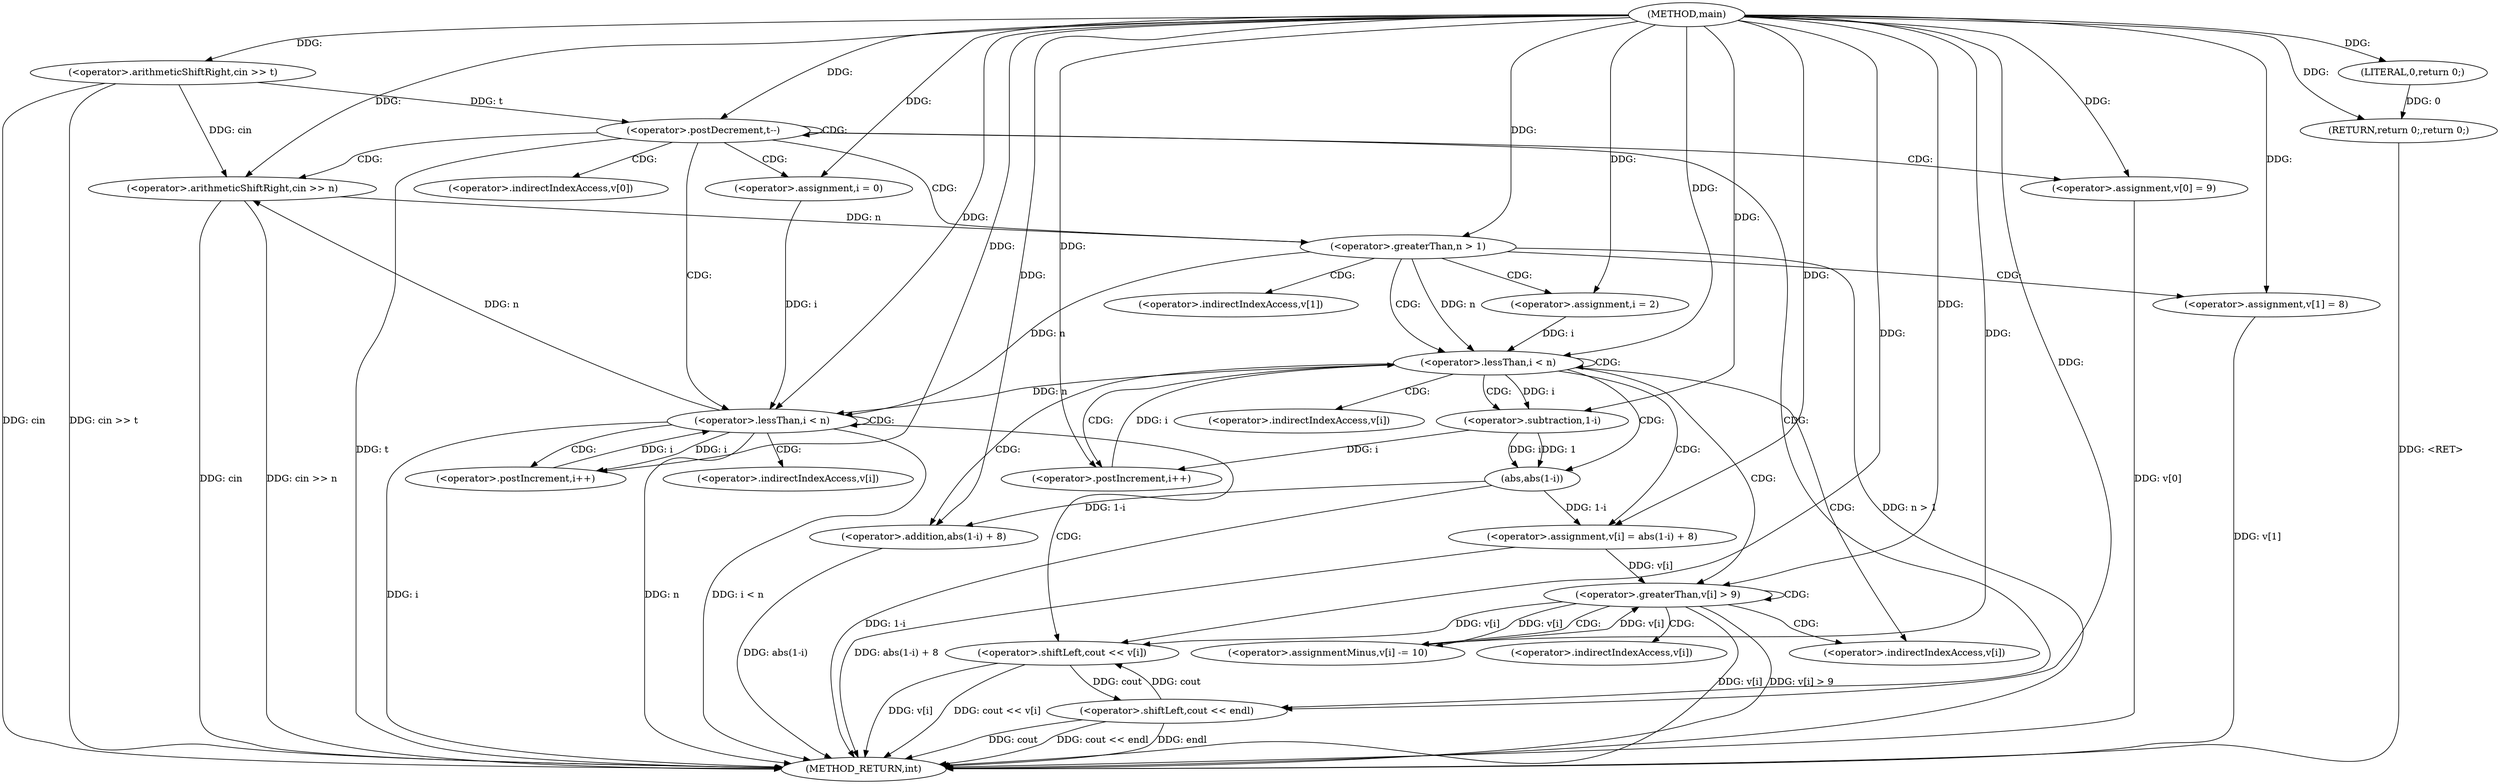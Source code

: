 digraph "main" {  
"1000102" [label = "(METHOD,main)" ]
"1000185" [label = "(METHOD_RETURN,int)" ]
"1000105" [label = "(<operator>.arithmeticShiftRight,cin >> t)" ]
"1000183" [label = "(RETURN,return 0;,return 0;)" ]
"1000109" [label = "(<operator>.postDecrement,t--)" ]
"1000184" [label = "(LITERAL,0,return 0;)" ]
"1000113" [label = "(<operator>.arithmeticShiftRight,cin >> n)" ]
"1000117" [label = "(<operator>.assignment,v[0] = 9)" ]
"1000180" [label = "(<operator>.shiftLeft,cout << endl)" ]
"1000123" [label = "(<operator>.greaterThan,n > 1)" ]
"1000167" [label = "(<operator>.assignment,i = 0)" ]
"1000170" [label = "(<operator>.lessThan,i < n)" ]
"1000173" [label = "(<operator>.postIncrement,i++)" ]
"1000175" [label = "(<operator>.shiftLeft,cout << v[i])" ]
"1000127" [label = "(<operator>.assignment,v[1] = 8)" ]
"1000134" [label = "(<operator>.assignment,i = 2)" ]
"1000137" [label = "(<operator>.lessThan,i < n)" ]
"1000140" [label = "(<operator>.postIncrement,i++)" ]
"1000143" [label = "(<operator>.assignment,v[i] = abs(1-i) + 8)" ]
"1000154" [label = "(<operator>.greaterThan,v[i] > 9)" ]
"1000147" [label = "(<operator>.addition,abs(1-i) + 8)" ]
"1000160" [label = "(<operator>.assignmentMinus,v[i] -= 10)" ]
"1000148" [label = "(abs,abs(1-i))" ]
"1000149" [label = "(<operator>.subtraction,1-i)" ]
"1000118" [label = "(<operator>.indirectIndexAccess,v[0])" ]
"1000177" [label = "(<operator>.indirectIndexAccess,v[i])" ]
"1000128" [label = "(<operator>.indirectIndexAccess,v[1])" ]
"1000144" [label = "(<operator>.indirectIndexAccess,v[i])" ]
"1000155" [label = "(<operator>.indirectIndexAccess,v[i])" ]
"1000161" [label = "(<operator>.indirectIndexAccess,v[i])" ]
  "1000183" -> "1000185"  [ label = "DDG: <RET>"] 
  "1000105" -> "1000185"  [ label = "DDG: cin"] 
  "1000105" -> "1000185"  [ label = "DDG: cin >> t"] 
  "1000109" -> "1000185"  [ label = "DDG: t"] 
  "1000113" -> "1000185"  [ label = "DDG: cin"] 
  "1000113" -> "1000185"  [ label = "DDG: cin >> n"] 
  "1000117" -> "1000185"  [ label = "DDG: v[0]"] 
  "1000123" -> "1000185"  [ label = "DDG: n > 1"] 
  "1000127" -> "1000185"  [ label = "DDG: v[1]"] 
  "1000170" -> "1000185"  [ label = "DDG: i"] 
  "1000170" -> "1000185"  [ label = "DDG: n"] 
  "1000170" -> "1000185"  [ label = "DDG: i < n"] 
  "1000180" -> "1000185"  [ label = "DDG: cout"] 
  "1000180" -> "1000185"  [ label = "DDG: cout << endl"] 
  "1000175" -> "1000185"  [ label = "DDG: v[i]"] 
  "1000175" -> "1000185"  [ label = "DDG: cout << v[i]"] 
  "1000148" -> "1000185"  [ label = "DDG: 1-i"] 
  "1000147" -> "1000185"  [ label = "DDG: abs(1-i)"] 
  "1000143" -> "1000185"  [ label = "DDG: abs(1-i) + 8"] 
  "1000154" -> "1000185"  [ label = "DDG: v[i]"] 
  "1000154" -> "1000185"  [ label = "DDG: v[i] > 9"] 
  "1000180" -> "1000185"  [ label = "DDG: endl"] 
  "1000184" -> "1000183"  [ label = "DDG: 0"] 
  "1000102" -> "1000183"  [ label = "DDG: "] 
  "1000102" -> "1000105"  [ label = "DDG: "] 
  "1000102" -> "1000184"  [ label = "DDG: "] 
  "1000105" -> "1000109"  [ label = "DDG: t"] 
  "1000102" -> "1000109"  [ label = "DDG: "] 
  "1000102" -> "1000117"  [ label = "DDG: "] 
  "1000105" -> "1000113"  [ label = "DDG: cin"] 
  "1000102" -> "1000113"  [ label = "DDG: "] 
  "1000170" -> "1000113"  [ label = "DDG: n"] 
  "1000102" -> "1000167"  [ label = "DDG: "] 
  "1000175" -> "1000180"  [ label = "DDG: cout"] 
  "1000102" -> "1000180"  [ label = "DDG: "] 
  "1000113" -> "1000123"  [ label = "DDG: n"] 
  "1000102" -> "1000123"  [ label = "DDG: "] 
  "1000102" -> "1000127"  [ label = "DDG: "] 
  "1000167" -> "1000170"  [ label = "DDG: i"] 
  "1000173" -> "1000170"  [ label = "DDG: i"] 
  "1000102" -> "1000170"  [ label = "DDG: "] 
  "1000123" -> "1000170"  [ label = "DDG: n"] 
  "1000137" -> "1000170"  [ label = "DDG: n"] 
  "1000170" -> "1000173"  [ label = "DDG: i"] 
  "1000102" -> "1000173"  [ label = "DDG: "] 
  "1000180" -> "1000175"  [ label = "DDG: cout"] 
  "1000102" -> "1000175"  [ label = "DDG: "] 
  "1000154" -> "1000175"  [ label = "DDG: v[i]"] 
  "1000102" -> "1000134"  [ label = "DDG: "] 
  "1000134" -> "1000137"  [ label = "DDG: i"] 
  "1000140" -> "1000137"  [ label = "DDG: i"] 
  "1000102" -> "1000137"  [ label = "DDG: "] 
  "1000123" -> "1000137"  [ label = "DDG: n"] 
  "1000149" -> "1000140"  [ label = "DDG: i"] 
  "1000102" -> "1000140"  [ label = "DDG: "] 
  "1000148" -> "1000143"  [ label = "DDG: 1-i"] 
  "1000102" -> "1000143"  [ label = "DDG: "] 
  "1000148" -> "1000147"  [ label = "DDG: 1-i"] 
  "1000102" -> "1000147"  [ label = "DDG: "] 
  "1000143" -> "1000154"  [ label = "DDG: v[i]"] 
  "1000160" -> "1000154"  [ label = "DDG: v[i]"] 
  "1000102" -> "1000154"  [ label = "DDG: "] 
  "1000102" -> "1000160"  [ label = "DDG: "] 
  "1000149" -> "1000148"  [ label = "DDG: i"] 
  "1000149" -> "1000148"  [ label = "DDG: 1"] 
  "1000154" -> "1000160"  [ label = "DDG: v[i]"] 
  "1000102" -> "1000149"  [ label = "DDG: "] 
  "1000137" -> "1000149"  [ label = "DDG: i"] 
  "1000109" -> "1000117"  [ label = "CDG: "] 
  "1000109" -> "1000109"  [ label = "CDG: "] 
  "1000109" -> "1000180"  [ label = "CDG: "] 
  "1000109" -> "1000118"  [ label = "CDG: "] 
  "1000109" -> "1000113"  [ label = "CDG: "] 
  "1000109" -> "1000167"  [ label = "CDG: "] 
  "1000109" -> "1000123"  [ label = "CDG: "] 
  "1000109" -> "1000170"  [ label = "CDG: "] 
  "1000123" -> "1000127"  [ label = "CDG: "] 
  "1000123" -> "1000128"  [ label = "CDG: "] 
  "1000123" -> "1000137"  [ label = "CDG: "] 
  "1000123" -> "1000134"  [ label = "CDG: "] 
  "1000170" -> "1000173"  [ label = "CDG: "] 
  "1000170" -> "1000175"  [ label = "CDG: "] 
  "1000170" -> "1000170"  [ label = "CDG: "] 
  "1000170" -> "1000177"  [ label = "CDG: "] 
  "1000137" -> "1000148"  [ label = "CDG: "] 
  "1000137" -> "1000144"  [ label = "CDG: "] 
  "1000137" -> "1000149"  [ label = "CDG: "] 
  "1000137" -> "1000143"  [ label = "CDG: "] 
  "1000137" -> "1000155"  [ label = "CDG: "] 
  "1000137" -> "1000137"  [ label = "CDG: "] 
  "1000137" -> "1000154"  [ label = "CDG: "] 
  "1000137" -> "1000147"  [ label = "CDG: "] 
  "1000137" -> "1000140"  [ label = "CDG: "] 
  "1000154" -> "1000161"  [ label = "CDG: "] 
  "1000154" -> "1000155"  [ label = "CDG: "] 
  "1000154" -> "1000154"  [ label = "CDG: "] 
  "1000154" -> "1000160"  [ label = "CDG: "] 
}
